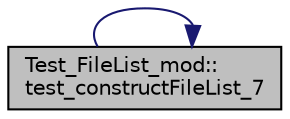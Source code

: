 digraph "Test_FileList_mod::test_constructFileList_7"
{
 // LATEX_PDF_SIZE
  edge [fontname="Helvetica",fontsize="10",labelfontname="Helvetica",labelfontsize="10"];
  node [fontname="Helvetica",fontsize="10",shape=record];
  rankdir="LR";
  Node1 [label="Test_FileList_mod::\ltest_constructFileList_7",height=0.2,width=0.4,color="black", fillcolor="grey75", style="filled", fontcolor="black",tooltip="The listing order must be either \"name\" or \"date\". Anything else must yield error."];
  Node1 -> Node1 [color="midnightblue",fontsize="10",style="solid",fontname="Helvetica"];
}
